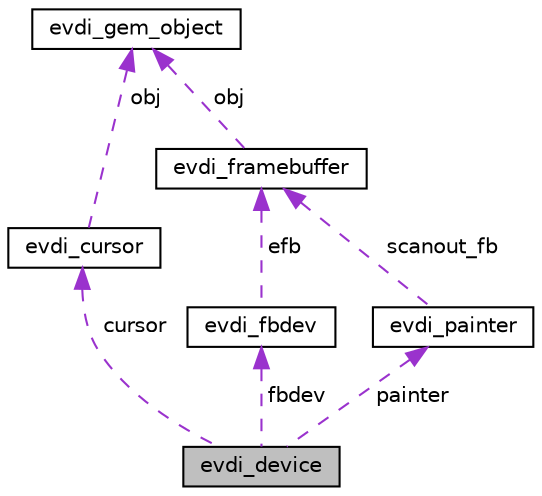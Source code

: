 digraph "evdi_device"
{
 // LATEX_PDF_SIZE
  edge [fontname="Helvetica",fontsize="10",labelfontname="Helvetica",labelfontsize="10"];
  node [fontname="Helvetica",fontsize="10",shape=record];
  Node1 [label="evdi_device",height=0.2,width=0.4,color="black", fillcolor="grey75", style="filled", fontcolor="black",tooltip=" "];
  Node2 -> Node1 [dir="back",color="darkorchid3",fontsize="10",style="dashed",label=" cursor" ,fontname="Helvetica"];
  Node2 [label="evdi_cursor",height=0.2,width=0.4,color="black", fillcolor="white", style="filled",URL="$structevdi__cursor.html",tooltip=" "];
  Node3 -> Node2 [dir="back",color="darkorchid3",fontsize="10",style="dashed",label=" obj" ,fontname="Helvetica"];
  Node3 [label="evdi_gem_object",height=0.2,width=0.4,color="black", fillcolor="white", style="filled",URL="$structevdi__gem__object.html",tooltip=" "];
  Node4 -> Node1 [dir="back",color="darkorchid3",fontsize="10",style="dashed",label=" fbdev" ,fontname="Helvetica"];
  Node4 [label="evdi_fbdev",height=0.2,width=0.4,color="black", fillcolor="white", style="filled",URL="$structevdi__fbdev.html",tooltip=" "];
  Node5 -> Node4 [dir="back",color="darkorchid3",fontsize="10",style="dashed",label=" efb" ,fontname="Helvetica"];
  Node5 [label="evdi_framebuffer",height=0.2,width=0.4,color="black", fillcolor="white", style="filled",URL="$structevdi__framebuffer.html",tooltip=" "];
  Node3 -> Node5 [dir="back",color="darkorchid3",fontsize="10",style="dashed",label=" obj" ,fontname="Helvetica"];
  Node6 -> Node1 [dir="back",color="darkorchid3",fontsize="10",style="dashed",label=" painter" ,fontname="Helvetica"];
  Node6 [label="evdi_painter",height=0.2,width=0.4,color="black", fillcolor="white", style="filled",URL="$structevdi__painter.html",tooltip=" "];
  Node5 -> Node6 [dir="back",color="darkorchid3",fontsize="10",style="dashed",label=" scanout_fb" ,fontname="Helvetica"];
}
